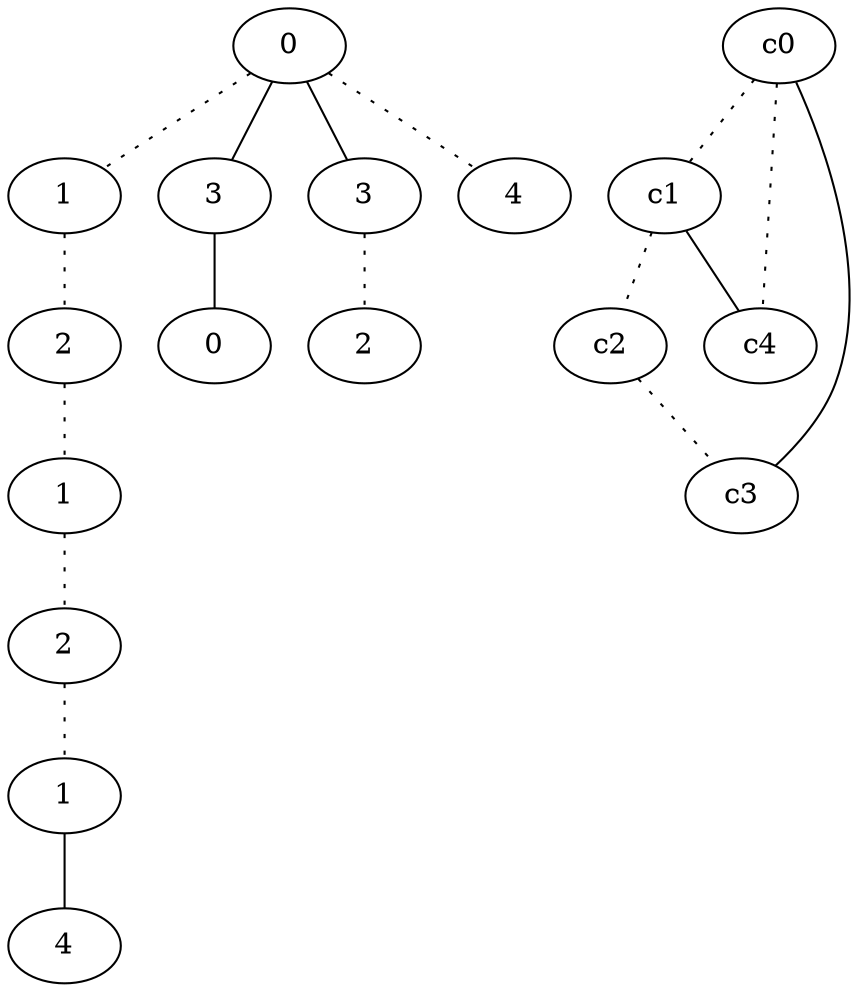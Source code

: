 graph {
a0[label=0];
a1[label=1];
a2[label=2];
a3[label=1];
a4[label=2];
a5[label=1];
a6[label=4];
a7[label=3];
a8[label=0];
a9[label=3];
a10[label=2];
a11[label=4];
a0 -- a1 [style=dotted];
a0 -- a7;
a0 -- a9;
a0 -- a11 [style=dotted];
a1 -- a2 [style=dotted];
a2 -- a3 [style=dotted];
a3 -- a4 [style=dotted];
a4 -- a5 [style=dotted];
a5 -- a6;
a7 -- a8;
a9 -- a10 [style=dotted];
c0 -- c1 [style=dotted];
c0 -- c3;
c0 -- c4 [style=dotted];
c1 -- c2 [style=dotted];
c1 -- c4;
c2 -- c3 [style=dotted];
}
